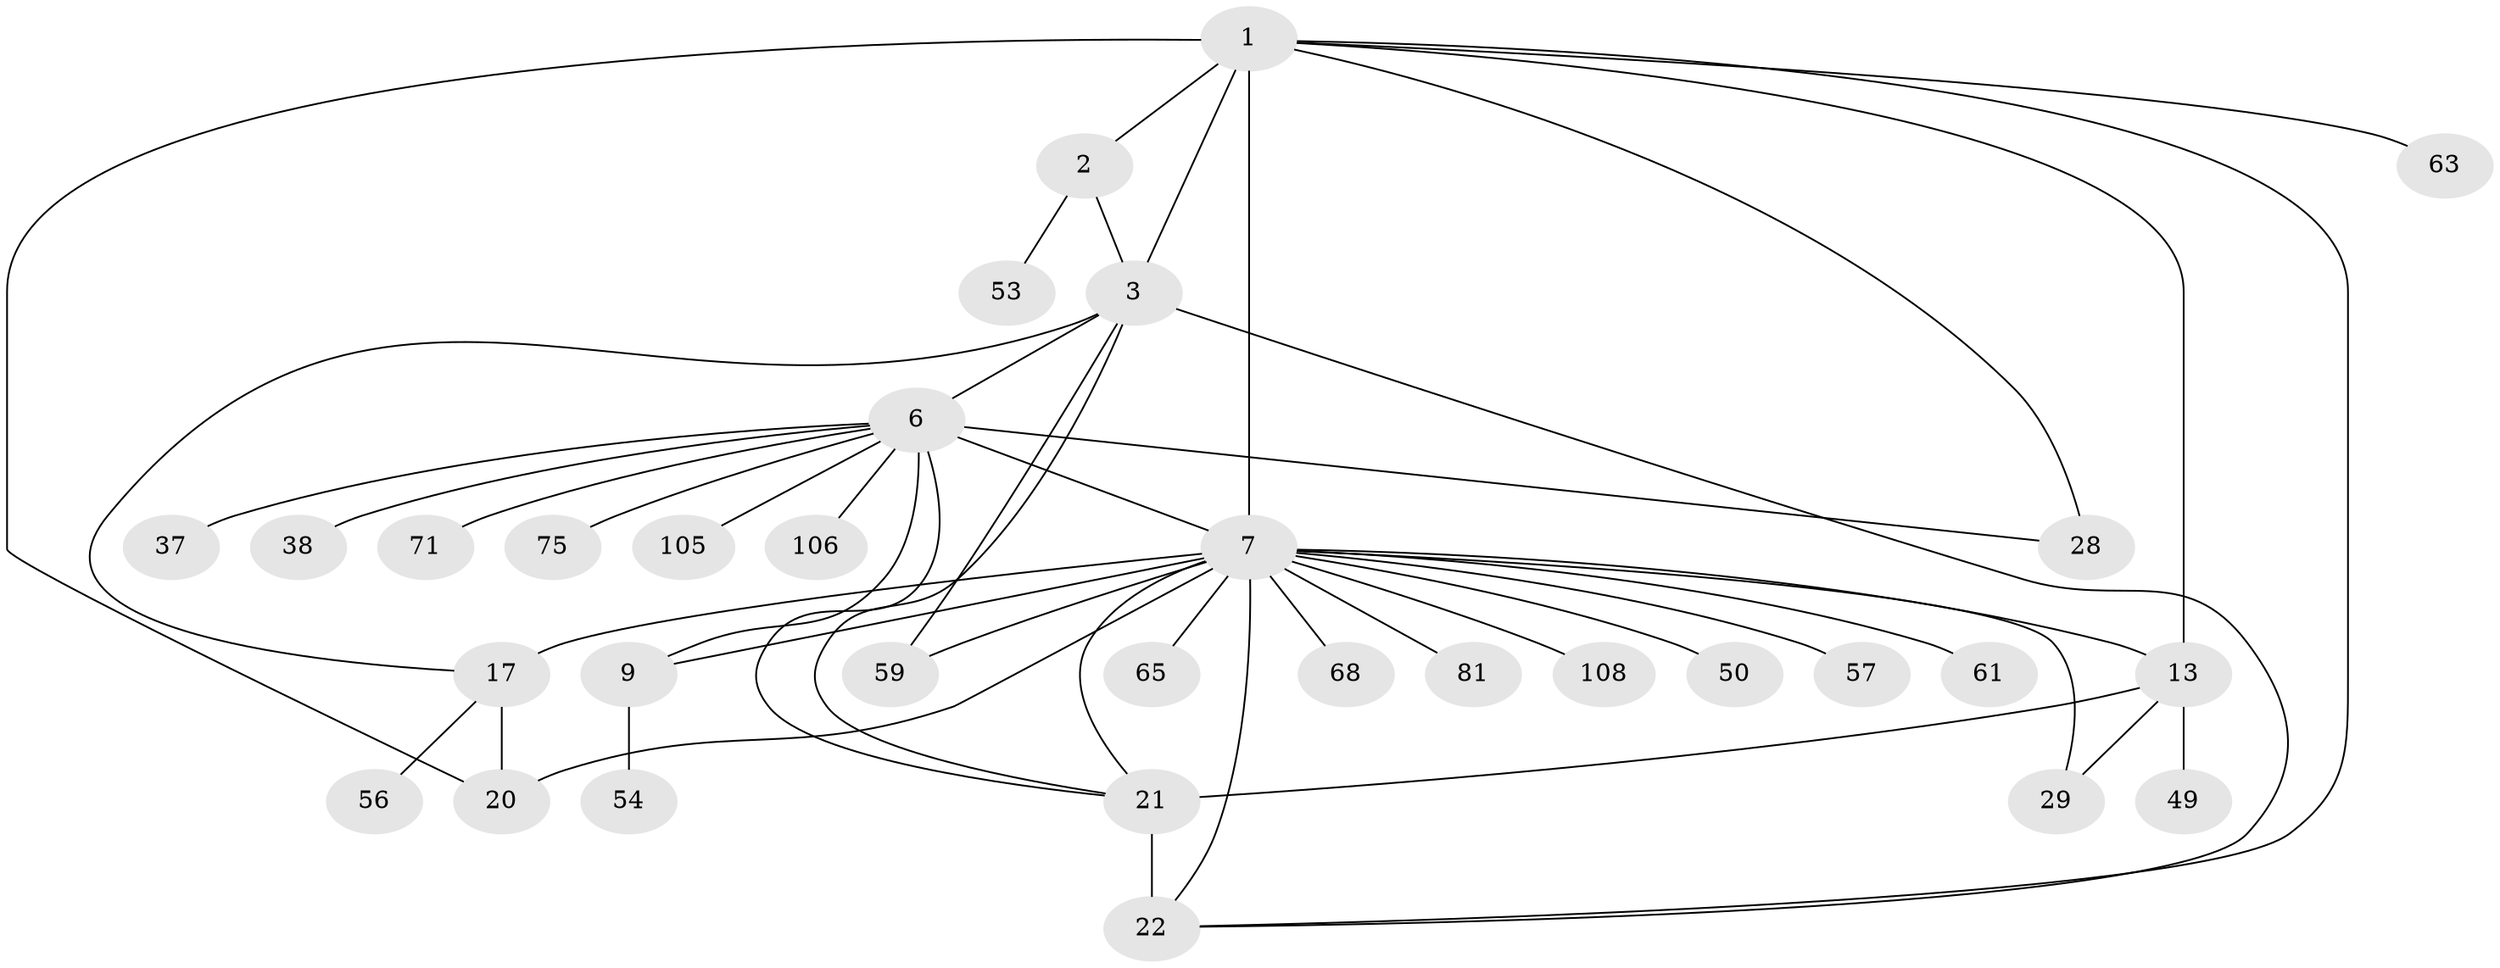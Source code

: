 // original degree distribution, {12: 0.01834862385321101, 6: 0.06422018348623854, 9: 0.027522935779816515, 8: 0.045871559633027525, 7: 0.01834862385321101, 11: 0.01834862385321101, 10: 0.009174311926605505, 5: 0.01834862385321101, 14: 0.009174311926605505, 1: 0.5871559633027523, 2: 0.13761467889908258, 3: 0.045871559633027525}
// Generated by graph-tools (version 1.1) at 2025/19/03/04/25 18:19:31]
// undirected, 32 vertices, 47 edges
graph export_dot {
graph [start="1"]
  node [color=gray90,style=filled];
  1 [super="+32+4+5+12+77+104+98"];
  2 [super="+64"];
  3 [super="+41+35+48"];
  6 [super="+8+10"];
  7 [super="+11"];
  9 [super="+60+84"];
  13 [super="+40+14+27+74+100"];
  17 [super="+18"];
  20 [super="+90"];
  21 [super="+23+31+34+25+46"];
  22 [super="+30+24+44+82+96+109+43+58"];
  28 [super="+95"];
  29;
  37 [super="+97"];
  38;
  49;
  50;
  53;
  54;
  56;
  57;
  59;
  61;
  63;
  65 [super="+76"];
  68 [super="+80"];
  71;
  75;
  81;
  105;
  106;
  108;
  1 -- 2 [weight=3];
  1 -- 3 [weight=3];
  1 -- 20;
  1 -- 22;
  1 -- 28;
  1 -- 7 [weight=4];
  1 -- 63;
  1 -- 13 [weight=4];
  2 -- 3;
  2 -- 53;
  3 -- 22;
  3 -- 21;
  3 -- 59;
  3 -- 6;
  3 -- 17;
  6 -- 7 [weight=4];
  6 -- 9 [weight=3];
  6 -- 38;
  6 -- 71;
  6 -- 105;
  6 -- 106;
  6 -- 37;
  6 -- 75;
  6 -- 21;
  6 -- 28;
  7 -- 9;
  7 -- 17 [weight=4];
  7 -- 29 [weight=2];
  7 -- 57;
  7 -- 65;
  7 -- 68;
  7 -- 13 [weight=2];
  7 -- 81;
  7 -- 20;
  7 -- 108;
  7 -- 50;
  7 -- 59;
  7 -- 61;
  7 -- 21;
  7 -- 22;
  9 -- 54;
  13 -- 49;
  13 -- 21;
  13 -- 29;
  17 -- 20 [weight=3];
  17 -- 56;
  21 -- 22 [weight=6];
}
